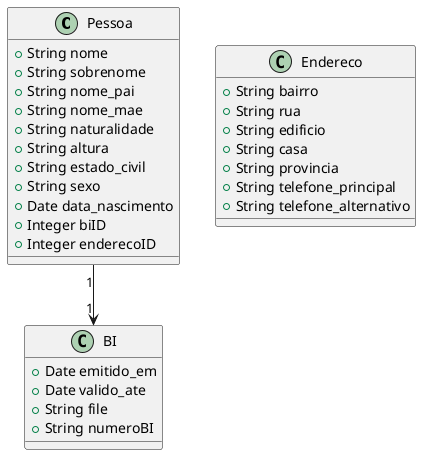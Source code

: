 @startuml
class Pessoa {
  +String nome
  +String sobrenome
  +String nome_pai
  +String nome_mae
  +String naturalidade
  +String altura
  +String estado_civil
  +String sexo
  +Date data_nascimento
  +Integer biID
  +Integer enderecoID
}
class BI {
  +Date emitido_em
  +Date valido_ate
  +String file
  +String numeroBI
}
class Endereco {
  +String bairro
  +String rua
  +String edificio
  +String casa
  +String provincia
  +String telefone_principal
  +String telefone_alternativo
}
'  Pessoa --> BI : BIID
'  BI : + Integer BIID
' Pessoa --> Endereco : BIID
' Endereco : + Integer BIID
Pessoa "1" --> "1" BI

@enduml
